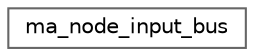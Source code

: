 digraph "Graphical Class Hierarchy"
{
 // LATEX_PDF_SIZE
  bgcolor="transparent";
  edge [fontname=Helvetica,fontsize=10,labelfontname=Helvetica,labelfontsize=10];
  node [fontname=Helvetica,fontsize=10,shape=box,height=0.2,width=0.4];
  rankdir="LR";
  Node0 [id="Node000000",label="ma_node_input_bus",height=0.2,width=0.4,color="grey40", fillcolor="white", style="filled",URL="$structma__node__input__bus.html",tooltip=" "];
}
